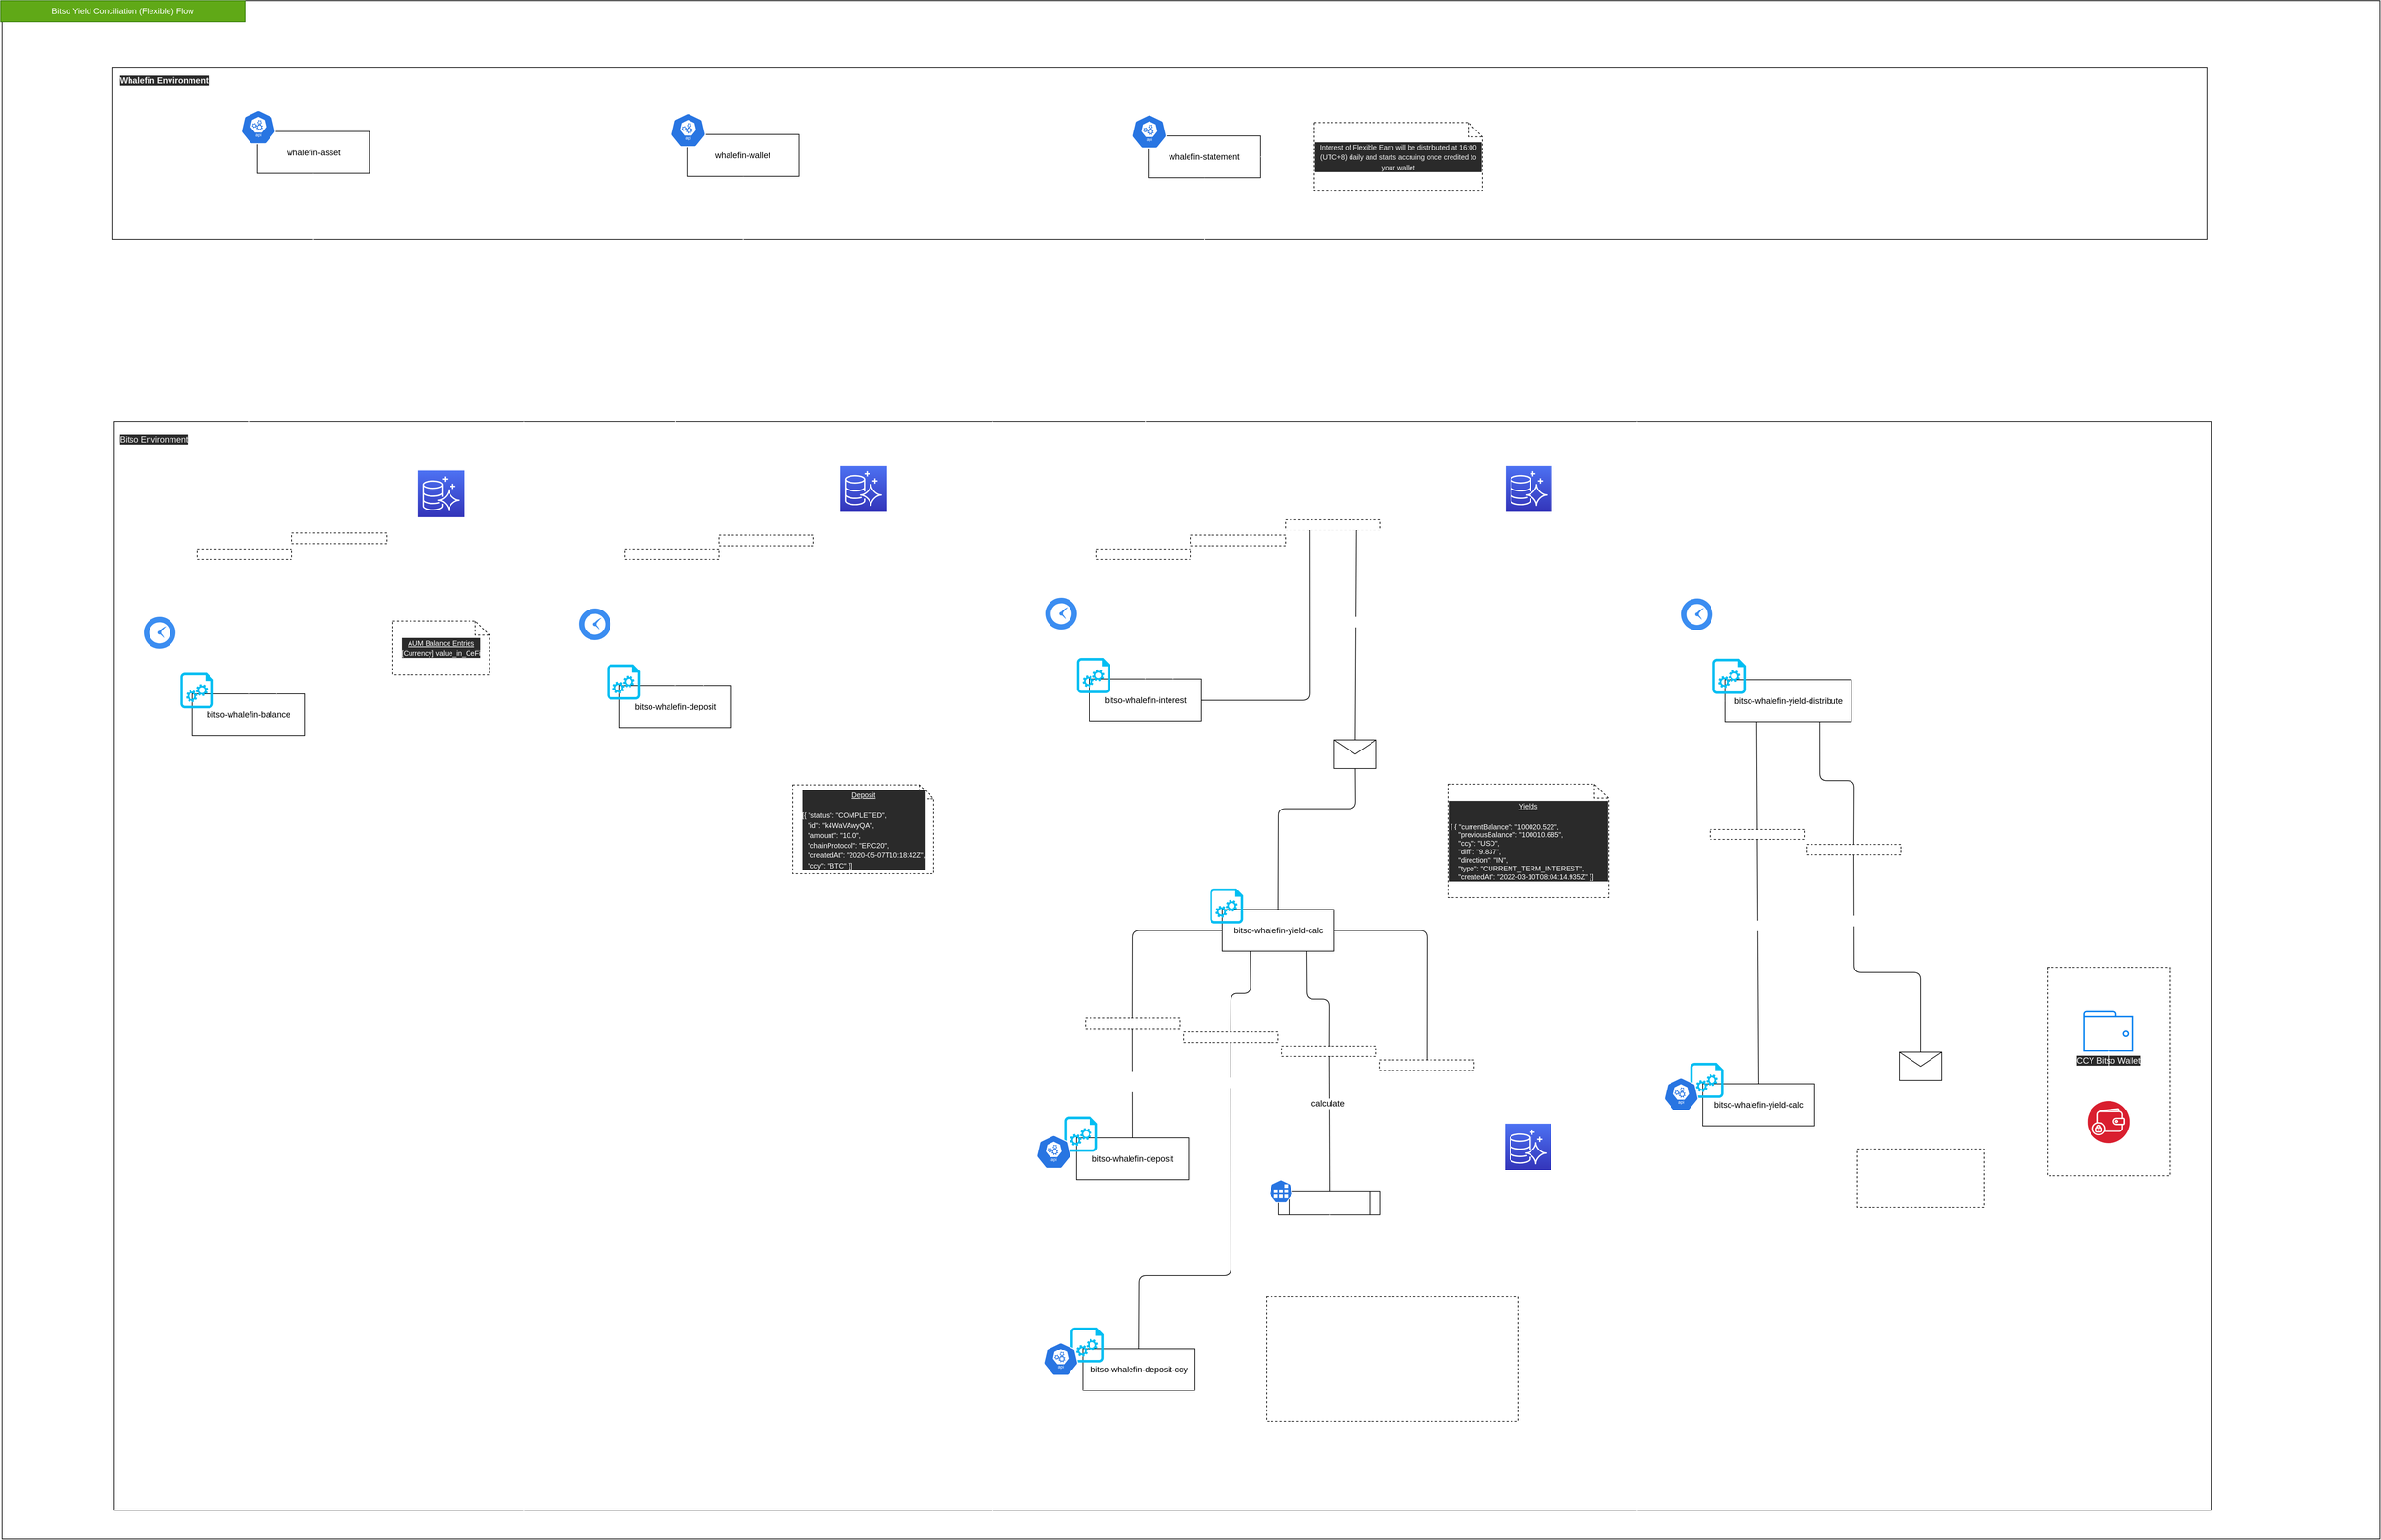 <mxfile>
    <diagram id="4ZWK0EVu7hy37HVAt-Wv" name="Page-1">
        <mxGraphModel dx="4300" dy="3440" grid="0" gridSize="10" guides="1" tooltips="1" connect="1" arrows="1" fold="1" page="1" pageScale="1" pageWidth="850" pageHeight="1100" math="0" shadow="0">
            <root>
                <mxCell id="0"/>
                <mxCell id="1" parent="0"/>
                <mxCell id="111" value="" style="rounded=0;whiteSpace=wrap;html=1;" parent="1" vertex="1">
                    <mxGeometry x="2" width="3396" height="2197" as="geometry"/>
                </mxCell>
                <mxCell id="167" value="" style="rounded=0;whiteSpace=wrap;html=1;" parent="1" vertex="1">
                    <mxGeometry x="162" y="600.98" width="2996" height="1555.02" as="geometry"/>
                </mxCell>
                <mxCell id="309" value="&lt;span style=&quot;font-size: 10px&quot;&gt;&lt;span&gt; &lt;/span&gt;&lt;span&gt; &lt;/span&gt;&lt;span&gt; &lt;/span&gt;&lt;span style=&quot;white-space: pre&quot;&gt; &lt;/span&gt;total_balance = &amp;lt;current_balance&amp;gt;&lt;br&gt;&lt;span&gt; &lt;/span&gt;&lt;span&gt; &lt;/span&gt;&lt;span&gt; &lt;/span&gt;&lt;span style=&quot;white-space: pre&quot;&gt; &lt;/span&gt;total_interest = &amp;lt;diff&amp;gt;&lt;br&gt;&lt;span&gt; &lt;/span&gt;&lt;br&gt;&lt;span&gt; &lt;/span&gt;&lt;span style=&quot;white-space: pre&quot;&gt; &lt;/span&gt;user_pending_iba_fees[]&lt;br&gt;&lt;br&gt;&lt;span&gt; &lt;/span&gt;&lt;span&gt; &lt;/span&gt;&lt;span style=&quot;white-space: pre&quot;&gt; &lt;/span&gt;user_each&lt;br&gt;&lt;br&gt;&lt;span&gt; &lt;/span&gt;&lt;span&gt; &lt;span&gt; &lt;/span&gt;&lt;/span&gt;&lt;span&gt; &lt;/span&gt;&lt;span&gt; &lt;/span&gt;&lt;span style=&quot;white-space: pre&quot;&gt; &lt;span style=&quot;white-space: pre&quot;&gt; &lt;/span&gt;&lt;/span&gt;user_balance =&amp;nbsp;&lt;/span&gt;&lt;span style=&quot;font-size: 10px&quot;&gt;&amp;lt;all_holded_user_deposit_amount&amp;gt;&lt;/span&gt;&lt;span style=&quot;font-size: 10px&quot;&gt;&lt;br&gt;&lt;span&gt; &lt;/span&gt;&lt;span&gt; &lt;span&gt; &lt;/span&gt;&lt;/span&gt;&lt;span&gt; &lt;/span&gt;&lt;span&gt; &lt;/span&gt;&lt;span style=&quot;white-space: pre&quot;&gt; &lt;/span&gt;&lt;span style=&quot;white-space: pre&quot;&gt; &lt;/span&gt;user_interest = (user_balance / total_balance) * diff&lt;br&gt;&lt;span&gt; &lt;/span&gt;&lt;span&gt; &lt;span&gt; &lt;/span&gt;&lt;/span&gt;&lt;span&gt; &lt;span&gt; &lt;/span&gt;&lt;/span&gt;&lt;span style=&quot;white-space: pre&quot;&gt; &lt;/span&gt;&lt;span style=&quot;white-space: pre&quot;&gt; &lt;/span&gt;&lt;b&gt;user_pending_iba_fee&lt;/b&gt;[X] = user_interest&lt;br&gt;&lt;span&gt; &lt;/span&gt;&lt;br&gt;&lt;span&gt; &lt;/span&gt;&lt;span style=&quot;white-space: pre&quot;&gt; &lt;/span&gt;&lt;b&gt;bitso_pending_iba_fee&lt;/b&gt; = total_interest - sum(&amp;nbsp;&lt;/span&gt;&lt;span style=&quot;font-size: 10px&quot;&gt;user_pending_iba_fees )&lt;/span&gt;&lt;span style=&quot;font-size: 10px&quot;&gt;&lt;br&gt;&lt;/span&gt;" style="rounded=0;whiteSpace=wrap;html=1;dashed=1;fontColor=#FFFFFF;align=left;" parent="1" vertex="1">
                    <mxGeometry x="1807.5" y="1851" width="360" height="178" as="geometry"/>
                </mxCell>
                <mxCell id="166" value="" style="rounded=0;whiteSpace=wrap;html=1;" parent="1" vertex="1">
                    <mxGeometry x="160" y="95" width="2991" height="246" as="geometry"/>
                </mxCell>
                <mxCell id="112" value="Bitso Yield Conciliation (Flexible) Flow" style="text;html=1;strokeColor=#2D7600;fillColor=#60a917;align=center;verticalAlign=middle;whiteSpace=wrap;rounded=0;fontColor=#ffffff;" parent="1" vertex="1">
                    <mxGeometry width="349" height="30" as="geometry"/>
                </mxCell>
                <mxCell id="113" value="&lt;span style=&quot;color: rgb(240 , 240 , 240) ; font-family: &amp;#34;helvetica&amp;#34; ; font-size: 12px ; font-style: normal ; letter-spacing: normal ; text-align: center ; text-indent: 0px ; text-transform: none ; word-spacing: 0px ; background-color: rgb(42 , 42 , 42) ; display: inline ; float: none&quot;&gt;&lt;b&gt;Whalefin Environment&lt;/b&gt;&lt;/span&gt;" style="text;whiteSpace=wrap;html=1;" parent="1" vertex="1">
                    <mxGeometry x="167.997" y="100.001" width="137" height="28" as="geometry"/>
                </mxCell>
                <mxCell id="158" value="" style="group" parent="1" vertex="1" connectable="0">
                    <mxGeometry x="349" y="156.75" width="177.5" height="90" as="geometry"/>
                </mxCell>
                <mxCell id="159" value="" style="group" parent="158" vertex="1" connectable="0">
                    <mxGeometry x="-6" width="183.5" height="90" as="geometry"/>
                </mxCell>
                <mxCell id="160" value="whalefin-asset" style="rounded=0;whiteSpace=wrap;html=1;" parent="159" vertex="1">
                    <mxGeometry x="23.5" y="30" width="160" height="60" as="geometry"/>
                </mxCell>
                <mxCell id="161" value="" style="sketch=0;html=1;dashed=0;whitespace=wrap;fillColor=#2875E2;strokeColor=#ffffff;points=[[0.005,0.63,0],[0.1,0.2,0],[0.9,0.2,0],[0.5,0,0],[0.995,0.63,0],[0.72,0.99,0],[0.5,1,0],[0.28,0.99,0]];shape=mxgraph.kubernetes.icon;prIcon=api;shadow=0;fontSize=12;" parent="159" vertex="1">
                    <mxGeometry width="50" height="48" as="geometry"/>
                </mxCell>
                <mxCell id="168" value="&lt;span style=&quot;color: rgb(240 , 240 , 240) ; font-family: &amp;#34;helvetica&amp;#34; ; font-size: 12px ; font-style: normal ; font-weight: 400 ; letter-spacing: normal ; text-align: center ; text-indent: 0px ; text-transform: none ; word-spacing: 0px ; background-color: rgb(42 , 42 , 42) ; display: inline ; float: none&quot;&gt;Bitso Environment&lt;/span&gt;" style="text;whiteSpace=wrap;html=1;" parent="1" vertex="1">
                    <mxGeometry x="167.997" y="612.981" width="137" height="28" as="geometry"/>
                </mxCell>
                <mxCell id="173" style="edgeStyle=none;html=1;entryX=0;entryY=0.5;entryDx=0;entryDy=0;fontColor=#FFFFFF;endArrow=classic;endFill=1;strokeColor=#FFFFFF;" parent="1" source="169" target="171" edge="1">
                    <mxGeometry relative="1" as="geometry">
                        <Array as="points">
                            <mxPoint x="227" y="1020"/>
                        </Array>
                    </mxGeometry>
                </mxCell>
                <mxCell id="169" value="" style="sketch=0;html=1;aspect=fixed;strokeColor=none;shadow=0;align=center;verticalAlign=top;fillColor=#3B8DF1;shape=mxgraph.gcp2.clock" parent="1" vertex="1">
                    <mxGeometry x="204.5" y="880" width="45" height="45" as="geometry"/>
                </mxCell>
                <mxCell id="170" value="" style="group" parent="1" vertex="1" connectable="0">
                    <mxGeometry x="256.5" y="960" width="177.5" height="90" as="geometry"/>
                </mxCell>
                <mxCell id="171" value="bitso-whalefin-balance" style="rounded=0;whiteSpace=wrap;html=1;" parent="170" vertex="1">
                    <mxGeometry x="17.5" y="30" width="160" height="60" as="geometry"/>
                </mxCell>
                <mxCell id="172" value="" style="verticalLabelPosition=bottom;html=1;verticalAlign=top;align=center;strokeColor=none;fillColor=#00BEF2;shape=mxgraph.azure.startup_task;pointerEvents=1;labelBackgroundColor=#2A2A2A;fontColor=#FFFFFF;gradientColor=none;shadow=0;" parent="170" vertex="1">
                    <mxGeometry width="47.5" height="50" as="geometry"/>
                </mxCell>
                <mxCell id="175" style="edgeStyle=none;html=1;entryX=0.5;entryY=1;entryDx=0;entryDy=0;fontColor=#FFFFFF;endArrow=classic;endFill=1;strokeColor=#FFFFFF;" parent="1" source="171" target="160" edge="1">
                    <mxGeometry relative="1" as="geometry">
                        <Array as="points">
                            <mxPoint x="354" y="572"/>
                            <mxPoint x="447" y="572"/>
                        </Array>
                    </mxGeometry>
                </mxCell>
                <mxCell id="176" value="&lt;font style=&quot;font-size: 12px&quot;&gt;get-balances&lt;/font&gt;" style="edgeLabel;html=1;align=center;verticalAlign=middle;resizable=0;points=[];fontColor=#FFFFFF;" parent="175" vertex="1" connectable="0">
                    <mxGeometry x="0.307" y="-4" relative="1" as="geometry">
                        <mxPoint x="-102" y="188" as="offset"/>
                    </mxGeometry>
                </mxCell>
                <mxCell id="212" value="" style="edgeStyle=none;html=1;fontColor=#FFFFFF;endArrow=none;endFill=0;strokeColor=#FFFFFF;dashed=1;" parent="1" source="177" target="211" edge="1">
                    <mxGeometry relative="1" as="geometry"/>
                </mxCell>
                <mxCell id="177" value="&lt;font color=&quot;#ffffff&quot;&gt;whalefin-aum-balances&lt;/font&gt;" style="sketch=0;points=[[0,0,0],[0.25,0,0],[0.5,0,0],[0.75,0,0],[1,0,0],[0,1,0],[0.25,1,0],[0.5,1,0],[0.75,1,0],[1,1,0],[0,0.25,0],[0,0.5,0],[0,0.75,0],[1,0.25,0],[1,0.5,0],[1,0.75,0]];outlineConnect=0;fontColor=#232F3E;gradientColor=#4D72F3;gradientDirection=north;fillColor=#3334B9;strokeColor=#ffffff;dashed=0;verticalLabelPosition=bottom;verticalAlign=top;align=center;html=1;fontSize=12;fontStyle=0;aspect=fixed;shape=mxgraph.aws4.resourceIcon;resIcon=mxgraph.aws4.aurora;" parent="1" vertex="1">
                    <mxGeometry x="596" y="671.48" width="66" height="66" as="geometry"/>
                </mxCell>
                <mxCell id="183" style="edgeStyle=none;html=1;entryX=0;entryY=0.5;entryDx=0;entryDy=0;entryPerimeter=0;fontColor=#FFFFFF;endArrow=classic;endFill=1;strokeColor=#FFFFFF;exitX=0.75;exitY=0;exitDx=0;exitDy=0;" parent="1" source="171" target="177" edge="1">
                    <mxGeometry relative="1" as="geometry">
                        <Array as="points">
                            <mxPoint x="394" y="898"/>
                            <mxPoint x="478" y="898"/>
                            <mxPoint x="478" y="704"/>
                        </Array>
                    </mxGeometry>
                </mxCell>
                <mxCell id="245" value="save-update" style="edgeLabel;html=1;align=center;verticalAlign=middle;resizable=0;points=[];fontColor=#FFFFFF;" parent="183" vertex="1" connectable="0">
                    <mxGeometry x="0.224" y="-3" relative="1" as="geometry">
                        <mxPoint x="-5" y="-49" as="offset"/>
                    </mxGeometry>
                </mxCell>
                <mxCell id="184" value="" style="endArrow=none;dashed=1;html=1;strokeColor=#FFFFFF;" parent="1" edge="1">
                    <mxGeometry width="50" height="50" relative="1" as="geometry">
                        <mxPoint x="747" y="2164" as="sourcePoint"/>
                        <mxPoint x="747" y="19" as="targetPoint"/>
                    </mxGeometry>
                </mxCell>
                <mxCell id="185" style="edgeStyle=none;html=1;entryX=0;entryY=0.5;entryDx=0;entryDy=0;fontColor=#FFFFFF;endArrow=classic;endFill=1;strokeColor=#FFFFFF;" parent="1" source="186" target="188" edge="1">
                    <mxGeometry relative="1" as="geometry">
                        <Array as="points">
                            <mxPoint x="849" y="962"/>
                            <mxPoint x="849" y="1007"/>
                        </Array>
                    </mxGeometry>
                </mxCell>
                <mxCell id="186" value="" style="sketch=0;html=1;aspect=fixed;strokeColor=none;shadow=0;align=center;verticalAlign=top;fillColor=#3B8DF1;shape=mxgraph.gcp2.clock" parent="1" vertex="1">
                    <mxGeometry x="826" y="868" width="45" height="45" as="geometry"/>
                </mxCell>
                <mxCell id="187" value="" style="group" parent="1" vertex="1" connectable="0">
                    <mxGeometry x="866" y="948" width="177.5" height="90" as="geometry"/>
                </mxCell>
                <mxCell id="188" value="bitso-whalefin-deposit" style="rounded=0;whiteSpace=wrap;html=1;" parent="187" vertex="1">
                    <mxGeometry x="17.5" y="30" width="160" height="60" as="geometry"/>
                </mxCell>
                <mxCell id="189" value="" style="verticalLabelPosition=bottom;html=1;verticalAlign=top;align=center;strokeColor=none;fillColor=#00BEF2;shape=mxgraph.azure.startup_task;pointerEvents=1;labelBackgroundColor=#2A2A2A;fontColor=#FFFFFF;gradientColor=none;shadow=0;" parent="187" vertex="1">
                    <mxGeometry width="47.5" height="50" as="geometry"/>
                </mxCell>
                <mxCell id="214" style="edgeStyle=none;html=1;entryX=0.5;entryY=0;entryDx=0;entryDy=0;entryPerimeter=0;dashed=1;fontColor=#FFFFFF;endArrow=none;endFill=0;strokeColor=#FFFFFF;" parent="1" source="190" target="213" edge="1">
                    <mxGeometry relative="1" as="geometry"/>
                </mxCell>
                <mxCell id="190" value="&lt;font color=&quot;#ffffff&quot;&gt;whalefin-deposits&lt;/font&gt;" style="sketch=0;points=[[0,0,0],[0.25,0,0],[0.5,0,0],[0.75,0,0],[1,0,0],[0,1,0],[0.25,1,0],[0.5,1,0],[0.75,1,0],[1,1,0],[0,0.25,0],[0,0.5,0],[0,0.75,0],[1,0.25,0],[1,0.5,0],[1,0.75,0]];outlineConnect=0;fontColor=#232F3E;gradientColor=#4D72F3;gradientDirection=north;fillColor=#3334B9;strokeColor=#ffffff;dashed=0;verticalLabelPosition=bottom;verticalAlign=top;align=center;html=1;fontSize=12;fontStyle=0;aspect=fixed;shape=mxgraph.aws4.resourceIcon;resIcon=mxgraph.aws4.aurora;" parent="1" vertex="1">
                    <mxGeometry x="1199" y="663.98" width="66" height="66" as="geometry"/>
                </mxCell>
                <mxCell id="191" style="edgeStyle=none;html=1;entryX=0;entryY=0.5;entryDx=0;entryDy=0;entryPerimeter=0;fontColor=#FFFFFF;endArrow=classic;endFill=1;strokeColor=#FFFFFF;exitX=0.75;exitY=0;exitDx=0;exitDy=0;" parent="1" source="188" target="190" edge="1">
                    <mxGeometry relative="1" as="geometry">
                        <Array as="points">
                            <mxPoint x="1004" y="855"/>
                            <mxPoint x="1093" y="855"/>
                            <mxPoint x="1093" y="754"/>
                            <mxPoint x="1093" y="697"/>
                        </Array>
                    </mxGeometry>
                </mxCell>
                <mxCell id="244" value="save" style="edgeLabel;html=1;align=center;verticalAlign=middle;resizable=0;points=[];fontColor=#FFFFFF;" parent="191" vertex="1" connectable="0">
                    <mxGeometry x="0.138" y="1" relative="1" as="geometry">
                        <mxPoint x="2" y="-77" as="offset"/>
                    </mxGeometry>
                </mxCell>
                <mxCell id="192" value="" style="group" parent="1" vertex="1" connectable="0">
                    <mxGeometry x="962.75" y="161" width="177.5" height="90" as="geometry"/>
                </mxCell>
                <mxCell id="193" value="" style="group" parent="192" vertex="1" connectable="0">
                    <mxGeometry x="-6" width="183.5" height="90" as="geometry"/>
                </mxCell>
                <mxCell id="194" value="whalefin-wallet" style="rounded=0;whiteSpace=wrap;html=1;" parent="193" vertex="1">
                    <mxGeometry x="23.5" y="30" width="160" height="60" as="geometry"/>
                </mxCell>
                <mxCell id="195" value="" style="sketch=0;html=1;dashed=0;whitespace=wrap;fillColor=#2875E2;strokeColor=#ffffff;points=[[0.005,0.63,0],[0.1,0.2,0],[0.9,0.2,0],[0.5,0,0],[0.995,0.63,0],[0.72,0.99,0],[0.5,1,0],[0.28,0.99,0]];shape=mxgraph.kubernetes.icon;prIcon=api;shadow=0;fontSize=12;" parent="193" vertex="1">
                    <mxGeometry width="50" height="48" as="geometry"/>
                </mxCell>
                <mxCell id="196" style="edgeStyle=none;html=1;entryX=0.5;entryY=1;entryDx=0;entryDy=0;fontColor=#FFFFFF;endArrow=classic;endFill=1;strokeColor=#FFFFFF;startArrow=none;exitX=0.5;exitY=0;exitDx=0;exitDy=0;" parent="1" source="188" target="194" edge="1">
                    <mxGeometry relative="1" as="geometry">
                        <mxPoint x="963.144" y="693.98" as="sourcePoint"/>
                        <Array as="points">
                            <mxPoint x="964" y="566"/>
                            <mxPoint x="1060" y="566"/>
                        </Array>
                    </mxGeometry>
                </mxCell>
                <mxCell id="197" value="get-deposits&lt;br&gt;&amp;lt;createEndTime, createStartTime, ccy&amp;gt;&amp;nbsp;&amp;nbsp;" style="edgeLabel;html=1;align=center;verticalAlign=middle;resizable=0;points=[];fontColor=#FFFFFF;" parent="196" vertex="1" connectable="0">
                    <mxGeometry x="0.277" y="3" relative="1" as="geometry">
                        <mxPoint x="-94" y="164" as="offset"/>
                    </mxGeometry>
                </mxCell>
                <mxCell id="199" style="edgeStyle=none;html=1;entryX=0;entryY=0.5;entryDx=0;entryDy=0;fontColor=#FFFFFF;endArrow=classic;endFill=1;strokeColor=#FFFFFF;" parent="1" source="200" target="202" edge="1">
                    <mxGeometry relative="1" as="geometry">
                        <Array as="points">
                            <mxPoint x="1515" y="951"/>
                            <mxPoint x="1515" y="999"/>
                        </Array>
                    </mxGeometry>
                </mxCell>
                <mxCell id="200" value="" style="sketch=0;html=1;aspect=fixed;strokeColor=none;shadow=0;align=center;verticalAlign=top;fillColor=#3B8DF1;shape=mxgraph.gcp2.clock" parent="1" vertex="1">
                    <mxGeometry x="1492" y="853" width="45" height="45" as="geometry"/>
                </mxCell>
                <mxCell id="201" value="" style="group" parent="1" vertex="1" connectable="0">
                    <mxGeometry x="1537" y="939" width="177.5" height="90" as="geometry"/>
                </mxCell>
                <mxCell id="202" value="bitso-whalefin-interest" style="rounded=0;whiteSpace=wrap;html=1;" parent="201" vertex="1">
                    <mxGeometry x="17.5" y="30" width="160" height="60" as="geometry"/>
                </mxCell>
                <mxCell id="203" value="" style="verticalLabelPosition=bottom;html=1;verticalAlign=top;align=center;strokeColor=none;fillColor=#00BEF2;shape=mxgraph.azure.startup_task;pointerEvents=1;labelBackgroundColor=#2A2A2A;fontColor=#FFFFFF;gradientColor=none;shadow=0;" parent="201" vertex="1">
                    <mxGeometry width="47.5" height="50" as="geometry"/>
                </mxCell>
                <mxCell id="226" style="edgeStyle=none;html=1;entryX=0.5;entryY=0;entryDx=0;entryDy=0;entryPerimeter=0;dashed=1;fontColor=#FFFFFF;startArrow=none;startFill=0;endArrow=none;endFill=0;strokeColor=#FFFFFF;" parent="1" source="204" target="216" edge="1">
                    <mxGeometry relative="1" as="geometry"/>
                </mxCell>
                <mxCell id="204" value="&lt;font color=&quot;#ffffff&quot;&gt;whalefin-interest&lt;/font&gt;" style="sketch=0;points=[[0,0,0],[0.25,0,0],[0.5,0,0],[0.75,0,0],[1,0,0],[0,1,0],[0.25,1,0],[0.5,1,0],[0.75,1,0],[1,1,0],[0,0.25,0],[0,0.5,0],[0,0.75,0],[1,0.25,0],[1,0.5,0],[1,0.75,0]];outlineConnect=0;fontColor=#232F3E;gradientColor=#4D72F3;gradientDirection=north;fillColor=#3334B9;strokeColor=#ffffff;dashed=0;verticalLabelPosition=bottom;verticalAlign=top;align=center;html=1;fontSize=12;fontStyle=0;aspect=fixed;shape=mxgraph.aws4.resourceIcon;resIcon=mxgraph.aws4.aurora;" parent="1" vertex="1">
                    <mxGeometry x="2149.5" y="663.98" width="66" height="66" as="geometry"/>
                </mxCell>
                <mxCell id="205" style="edgeStyle=none;html=1;entryX=0;entryY=0.5;entryDx=0;entryDy=0;entryPerimeter=0;fontColor=#FFFFFF;endArrow=classic;endFill=1;strokeColor=#FFFFFF;exitX=0.75;exitY=0;exitDx=0;exitDy=0;" parent="1" source="202" target="204" edge="1">
                    <mxGeometry relative="1" as="geometry">
                        <Array as="points">
                            <mxPoint x="1675" y="896"/>
                            <mxPoint x="1702" y="896"/>
                            <mxPoint x="1770" y="896"/>
                            <mxPoint x="1770" y="697"/>
                        </Array>
                    </mxGeometry>
                </mxCell>
                <mxCell id="241" value="save" style="edgeLabel;html=1;align=center;verticalAlign=middle;resizable=0;points=[];fontColor=#FFFFFF;" parent="205" vertex="1" connectable="0">
                    <mxGeometry x="-0.669" y="-1" relative="1" as="geometry">
                        <mxPoint x="42" y="-172" as="offset"/>
                    </mxGeometry>
                </mxCell>
                <mxCell id="206" value="" style="group" parent="1" vertex="1" connectable="0">
                    <mxGeometry x="1621.5" y="163" width="177.5" height="90" as="geometry"/>
                </mxCell>
                <mxCell id="207" value="" style="group" parent="206" vertex="1" connectable="0">
                    <mxGeometry x="-6" width="183.5" height="90" as="geometry"/>
                </mxCell>
                <mxCell id="208" value="whalefin-statement" style="rounded=0;whiteSpace=wrap;html=1;" parent="207" vertex="1">
                    <mxGeometry x="23.5" y="30" width="160" height="60" as="geometry"/>
                </mxCell>
                <mxCell id="209" value="" style="sketch=0;html=1;dashed=0;whitespace=wrap;fillColor=#2875E2;strokeColor=#ffffff;points=[[0.005,0.63,0],[0.1,0.2,0],[0.9,0.2,0],[0.5,0,0],[0.995,0.63,0],[0.72,0.99,0],[0.5,1,0],[0.28,0.99,0]];shape=mxgraph.kubernetes.icon;prIcon=api;shadow=0;fontSize=12;" parent="207" vertex="1">
                    <mxGeometry width="50" height="48" as="geometry"/>
                </mxCell>
                <mxCell id="210" style="edgeStyle=none;html=1;entryX=0.5;entryY=1;entryDx=0;entryDy=0;fontColor=#FFFFFF;endArrow=classic;endFill=1;strokeColor=#FFFFFF;exitX=0.5;exitY=0;exitDx=0;exitDy=0;" parent="1" source="202" target="208" edge="1">
                    <mxGeometry relative="1" as="geometry">
                        <Array as="points">
                            <mxPoint x="1635" y="565"/>
                            <mxPoint x="1719" y="565"/>
                        </Array>
                    </mxGeometry>
                </mxCell>
                <mxCell id="215" value="get-statements&lt;br&gt;&amp;lt;createEndTime, createStartTime, ccy&amp;gt;&lt;br&gt;CURRENT_TERM_INTEREST" style="edgeLabel;html=1;align=center;verticalAlign=middle;resizable=0;points=[];fontColor=#FFFFFF;" parent="210" vertex="1" connectable="0">
                    <mxGeometry x="0.422" y="-1" relative="1" as="geometry">
                        <mxPoint x="-85" y="238" as="offset"/>
                    </mxGeometry>
                </mxCell>
                <mxCell id="211" value="&lt;font style=&quot;font-size: 10px&quot;&gt;&lt;u&gt;AUM Balance Entries&lt;/u&gt;&lt;/font&gt;&lt;span style=&quot;font-size: 10px&quot;&gt;&lt;br&gt;[Currency] value_in_CeFi&lt;br&gt;&lt;/span&gt;" style="shape=note;size=20;whiteSpace=wrap;html=1;labelBackgroundColor=#2A2A2A;fontColor=#FFFFFF;dashed=1;" parent="1" vertex="1">
                    <mxGeometry x="560" y="885.98" width="138" height="77" as="geometry"/>
                </mxCell>
                <mxCell id="213" value="&lt;u style=&quot;font-size: 10px&quot;&gt;Deposit&lt;/u&gt;&lt;br&gt;&lt;br&gt;&lt;div style=&quot;text-align: left&quot;&gt;&lt;span style=&quot;font-size: 10px&quot;&gt;[{ &quot;status&quot;: &quot;COMPLETED&quot;, &lt;br&gt;&amp;nbsp; &amp;nbsp;&quot;id&quot;: &quot;k4WaVAwyQA&quot;,&lt;br&gt;&amp;nbsp; &amp;nbsp;&quot;amount&quot;: &quot;10.0&quot;,&lt;br&gt;&amp;nbsp; &amp;nbsp;&quot;chainProtocol&quot;: &quot;ERC20&quot;,&lt;br&gt;&amp;nbsp; &amp;nbsp;&quot;createdAt&quot;: &quot;2020-05-07T10:18:42Z&quot;,&lt;br&gt;&amp;nbsp; &amp;nbsp;&quot;ccy&quot;: &quot;BTC&quot; }]&lt;/span&gt;&lt;/div&gt;" style="shape=note;size=20;whiteSpace=wrap;html=1;labelBackgroundColor=#2A2A2A;fontColor=#FFFFFF;dashed=1;" parent="1" vertex="1">
                    <mxGeometry x="1131.5" y="1120" width="201" height="127" as="geometry"/>
                </mxCell>
                <mxCell id="216" value="&lt;u style=&quot;font-size: 10px&quot;&gt;Yields&lt;br&gt;&lt;/u&gt;&lt;br&gt;&lt;div style=&quot;text-align: left&quot;&gt;&lt;span style=&quot;font-size: 10px&quot;&gt;&amp;nbsp;[&amp;nbsp;&lt;/span&gt;&lt;span style=&quot;font-size: 10px&quot;&gt;{ &quot;currentBalance&quot;: &quot;100020.522&quot;,&lt;/span&gt;&lt;/div&gt;&lt;span style=&quot;font-size: 10px&quot;&gt;&lt;div style=&quot;text-align: left&quot;&gt;&amp;nbsp; &amp;nbsp; &amp;nbsp;&quot;previousBalance&quot;: &quot;100010.685&quot;,&lt;/div&gt;&lt;/span&gt;&lt;span style=&quot;font-size: 10px&quot;&gt;&lt;div style=&quot;text-align: left&quot;&gt;&amp;nbsp; &amp;nbsp; &amp;nbsp;&quot;ccy&quot;: &quot;USD&quot;,&lt;/div&gt;&lt;div style=&quot;text-align: left&quot;&gt;&amp;nbsp; &amp;nbsp; &amp;nbsp;&quot;diff&quot;: &quot;9.837&quot;, &lt;br&gt;&amp;nbsp; &amp;nbsp; &amp;nbsp;&quot;direction&quot;: &quot;IN&quot;,&amp;nbsp; &amp;nbsp; &amp;nbsp; &amp;nbsp; &lt;br&gt;&amp;nbsp; &amp;nbsp; &amp;nbsp;&quot;type&quot;: &quot;CURRENT_TERM_INTEREST&quot;,&amp;nbsp; &amp;nbsp; &amp;nbsp; &amp;nbsp; &amp;nbsp; &amp;nbsp; &amp;nbsp; &amp;nbsp; &amp;nbsp;&quot;createdAt&quot;: &quot;2022-03-10T08:04:14.935Z&quot; }]&lt;/div&gt;&lt;/span&gt;" style="shape=note;size=20;whiteSpace=wrap;html=1;labelBackgroundColor=#2A2A2A;fontColor=#FFFFFF;dashed=1;" parent="1" vertex="1">
                    <mxGeometry x="2067" y="1119" width="229" height="162" as="geometry"/>
                </mxCell>
                <mxCell id="219" value="" style="rounded=0;whiteSpace=wrap;html=1;dashed=1;fontColor=#FFFFFF;align=left;" parent="1" vertex="1">
                    <mxGeometry x="281" y="783" width="135" height="15" as="geometry"/>
                </mxCell>
                <mxCell id="234" value="" style="group" parent="1" vertex="1" connectable="0">
                    <mxGeometry x="1727" y="1268" width="177.5" height="90" as="geometry"/>
                </mxCell>
                <mxCell id="235" value="bitso-whalefin-yield-calc" style="rounded=0;whiteSpace=wrap;html=1;" parent="234" vertex="1">
                    <mxGeometry x="17.5" y="30" width="160" height="60" as="geometry"/>
                </mxCell>
                <mxCell id="236" value="" style="verticalLabelPosition=bottom;html=1;verticalAlign=top;align=center;strokeColor=none;fillColor=#00BEF2;shape=mxgraph.azure.startup_task;pointerEvents=1;labelBackgroundColor=#2A2A2A;fontColor=#FFFFFF;gradientColor=none;shadow=0;" parent="234" vertex="1">
                    <mxGeometry width="47.5" height="50" as="geometry"/>
                </mxCell>
                <mxCell id="378" style="edgeStyle=none;html=1;entryX=0.5;entryY=0;entryDx=0;entryDy=0;fontSize=12;endArrow=none;endFill=0;" edge="1" parent="1" source="239" target="235">
                    <mxGeometry relative="1" as="geometry">
                        <Array as="points">
                            <mxPoint x="1935" y="1154"/>
                            <mxPoint x="1825" y="1154"/>
                        </Array>
                    </mxGeometry>
                </mxCell>
                <mxCell id="239" value="" style="shape=message;html=1;whiteSpace=wrap;html=1;outlineConnect=0;fontColor=#FFFFFF;" parent="1" vertex="1">
                    <mxGeometry x="1904.5" y="1056" width="60" height="40" as="geometry"/>
                </mxCell>
                <mxCell id="261" value="&lt;span style=&quot;color: rgb(240 , 240 , 240)&quot;&gt;&lt;font style=&quot;font-size: 10px&quot;&gt;Interest of Flexible Earn will be distributed at 16:00 (UTC+8) daily and starts accruing once credited to your wallet&lt;/font&gt;&lt;/span&gt;" style="shape=note;size=20;whiteSpace=wrap;html=1;labelBackgroundColor=#2A2A2A;fontColor=#FFFFFF;dashed=1;" parent="1" vertex="1">
                    <mxGeometry x="1876" y="174.25" width="240" height="97.5" as="geometry"/>
                </mxCell>
                <mxCell id="281" style="edgeStyle=none;html=1;entryX=0;entryY=0.5;entryDx=0;entryDy=0;entryPerimeter=0;fontSize=10;fontColor=#FFFFFF;startArrow=none;startFill=0;endArrow=none;endFill=0;strokeColor=#FFFFFF;dashed=1;" parent="1" source="208" target="261" edge="1">
                    <mxGeometry relative="1" as="geometry"/>
                </mxCell>
                <mxCell id="304" value="&lt;font color=&quot;#ffffff&quot;&gt;whalefin-wallet-interest&lt;/font&gt;" style="sketch=0;points=[[0,0,0],[0.25,0,0],[0.5,0,0],[0.75,0,0],[1,0,0],[0,1,0],[0.25,1,0],[0.5,1,0],[0.75,1,0],[1,1,0],[0,0.25,0],[0,0.5,0],[0,0.75,0],[1,0.25,0],[1,0.5,0],[1,0.75,0]];outlineConnect=0;fontColor=#232F3E;gradientColor=#4D72F3;gradientDirection=north;fillColor=#3334B9;strokeColor=#ffffff;dashed=0;verticalLabelPosition=bottom;verticalAlign=top;align=center;html=1;fontSize=12;fontStyle=0;aspect=fixed;shape=mxgraph.aws4.resourceIcon;resIcon=mxgraph.aws4.aurora;" parent="1" vertex="1">
                    <mxGeometry x="2148.5" y="1604" width="66" height="66" as="geometry"/>
                </mxCell>
                <mxCell id="314" value="" style="group" parent="1" vertex="1" connectable="0">
                    <mxGeometry x="1811.5" y="1684" width="158.5" height="50.17" as="geometry"/>
                </mxCell>
                <mxCell id="311" value="calc-owner-interests" style="shape=process;whiteSpace=wrap;html=1;backgroundOutline=1;fontSize=10;fontColor=#FFFFFF;" parent="314" vertex="1">
                    <mxGeometry x="13.5" y="17.17" width="145" height="33" as="geometry"/>
                </mxCell>
                <mxCell id="312" value="" style="sketch=0;html=1;dashed=0;whitespace=wrap;fillColor=#2875E2;strokeColor=#ffffff;points=[[0.005,0.63,0],[0.1,0.2,0],[0.9,0.2,0],[0.5,0,0],[0.995,0.63,0],[0.72,0.99,0],[0.5,1,0],[0.28,0.99,0]];shape=mxgraph.kubernetes.icon;prIcon=job;fontSize=10;fontColor=#FFFFFF;" parent="314" vertex="1">
                    <mxGeometry width="34" height="32.64" as="geometry"/>
                </mxCell>
                <mxCell id="315" style="edgeStyle=none;html=1;entryX=0.25;entryY=0;entryDx=0;entryDy=0;dashed=1;fontSize=10;fontColor=#FFFFFF;startArrow=none;startFill=0;endArrow=none;endFill=0;startSize=6;endSize=6;strokeColor=#FFFFFF;strokeWidth=1;" parent="1" source="311" target="309" edge="1">
                    <mxGeometry relative="1" as="geometry">
                        <Array as="points">
                            <mxPoint x="1898" y="1849"/>
                        </Array>
                    </mxGeometry>
                </mxCell>
                <mxCell id="321" style="edgeStyle=none;html=1;entryX=0;entryY=0.5;entryDx=0;entryDy=0;entryPerimeter=0;fontSize=10;fontColor=#FFFFFF;startArrow=none;startFill=0;endArrow=classic;endFill=1;startSize=6;endSize=6;strokeColor=#FFFFFF;strokeWidth=1;exitX=0.5;exitY=1;exitDx=0;exitDy=0;" parent="1" source="392" target="304" edge="1">
                    <mxGeometry relative="1" as="geometry">
                        <Array as="points">
                            <mxPoint x="2037" y="1637"/>
                            <mxPoint x="2090" y="1637"/>
                        </Array>
                        <mxPoint x="1995.595" y="1699.17" as="sourcePoint"/>
                    </mxGeometry>
                </mxCell>
                <mxCell id="323" value="save" style="edgeLabel;html=1;align=center;verticalAlign=middle;resizable=0;points=[];fontSize=10;fontColor=#FFFFFF;" parent="321" vertex="1" connectable="0">
                    <mxGeometry x="0.187" y="-2" relative="1" as="geometry">
                        <mxPoint x="-34" y="-60" as="offset"/>
                    </mxGeometry>
                </mxCell>
                <mxCell id="350" style="edgeStyle=none;html=1;entryX=0.5;entryY=0;entryDx=0;entryDy=0;fontSize=10;fontColor=#FFFFFF;startArrow=none;startFill=0;endArrow=none;endFill=0;startSize=6;endSize=6;strokeColor=#FFFFFF;strokeWidth=1;dashed=1;" parent="1" source="346" target="349" edge="1">
                    <mxGeometry relative="1" as="geometry"/>
                </mxCell>
                <mxCell id="362" style="edgeStyle=none;html=1;entryX=0.014;entryY=0.475;entryDx=0;entryDy=0;entryPerimeter=0;fontSize=10;fontColor=#FFFFFF;startArrow=none;startFill=0;endArrow=classic;endFill=1;startSize=6;endSize=6;strokeColor=#FFFFFF;strokeWidth=1;" parent="1" source="346" target="357" edge="1">
                    <mxGeometry relative="1" as="geometry"/>
                </mxCell>
                <mxCell id="346" value="" style="shape=message;html=1;whiteSpace=wrap;html=1;outlineConnect=0;fontColor=#FFFFFF;" parent="1" vertex="1">
                    <mxGeometry x="2712" y="1502" width="60" height="40" as="geometry"/>
                </mxCell>
                <mxCell id="349" value="&lt;span style=&quot;font-size: 10px&quot;&gt;&lt;span style=&quot;white-space: pre&quot;&gt; &lt;/span&gt;user_each&lt;/span&gt;&lt;span style=&quot;font-size: 10px&quot;&gt;&lt;br&gt;&lt;span&gt; &lt;/span&gt;&lt;span&gt; &lt;span&gt; &lt;/span&gt;&lt;/span&gt;&lt;span&gt; &lt;span&gt; &lt;/span&gt;&lt;/span&gt;&lt;span style=&quot;white-space: pre&quot;&gt; &lt;/span&gt;&lt;span style=&quot;white-space: pre&quot;&gt; &lt;/span&gt;&lt;b&gt;user_pending_iba_fee&lt;/b&gt;[X]&lt;br&gt;&lt;span&gt; &lt;/span&gt;&lt;br&gt;&lt;span&gt; &lt;/span&gt;&lt;span style=&quot;white-space: pre&quot;&gt; &lt;/span&gt;&lt;b&gt;bitso_pending_iba_fee&lt;/b&gt;&lt;/span&gt;&lt;span style=&quot;font-size: 10px&quot;&gt;&lt;br&gt;&lt;/span&gt;" style="rounded=0;whiteSpace=wrap;html=1;dashed=1;fontColor=#FFFFFF;align=left;" parent="1" vertex="1">
                    <mxGeometry x="2651.5" y="1640" width="181" height="83" as="geometry"/>
                </mxCell>
                <mxCell id="367" value="" style="rounded=0;whiteSpace=wrap;html=1;dashed=1;fontColor=#FFFFFF;align=left;" vertex="1" parent="1">
                    <mxGeometry x="416" y="760.48" width="135" height="15" as="geometry"/>
                </mxCell>
                <mxCell id="368" value="" style="endArrow=none;dashed=1;html=1;strokeColor=#FFFFFF;" edge="1" parent="1">
                    <mxGeometry width="50" height="50" relative="1" as="geometry">
                        <mxPoint x="1417" y="2164" as="sourcePoint"/>
                        <mxPoint x="1417" y="19" as="targetPoint"/>
                    </mxGeometry>
                </mxCell>
                <mxCell id="369" value="" style="rounded=0;whiteSpace=wrap;html=1;dashed=1;fontColor=#FFFFFF;align=left;" vertex="1" parent="1">
                    <mxGeometry x="891" y="783" width="135" height="15" as="geometry"/>
                </mxCell>
                <mxCell id="370" value="" style="rounded=0;whiteSpace=wrap;html=1;dashed=1;fontColor=#FFFFFF;align=left;" vertex="1" parent="1">
                    <mxGeometry x="1026" y="763.48" width="135" height="15" as="geometry"/>
                </mxCell>
                <mxCell id="371" value="" style="endArrow=none;dashed=1;html=1;strokeColor=#FFFFFF;" edge="1" parent="1">
                    <mxGeometry width="50" height="50" relative="1" as="geometry">
                        <mxPoint x="2337" y="2164" as="sourcePoint"/>
                        <mxPoint x="2337" y="19" as="targetPoint"/>
                    </mxGeometry>
                </mxCell>
                <mxCell id="372" value="" style="rounded=0;whiteSpace=wrap;html=1;dashed=1;fontColor=#FFFFFF;align=left;" vertex="1" parent="1">
                    <mxGeometry x="1565" y="783" width="135" height="15" as="geometry"/>
                </mxCell>
                <mxCell id="373" value="" style="rounded=0;whiteSpace=wrap;html=1;dashed=1;fontColor=#FFFFFF;align=left;" vertex="1" parent="1">
                    <mxGeometry x="1700" y="763.48" width="135" height="15" as="geometry"/>
                </mxCell>
                <mxCell id="377" style="edgeStyle=none;html=1;fontSize=12;endArrow=none;endFill=0;exitX=0.75;exitY=1;exitDx=0;exitDy=0;entryX=0.5;entryY=0;entryDx=0;entryDy=0;" edge="1" parent="1" source="374" target="239">
                    <mxGeometry relative="1" as="geometry">
                        <mxPoint x="1936" y="1056" as="targetPoint"/>
                    </mxGeometry>
                </mxCell>
                <mxCell id="382" value="&lt;span style=&quot;color: rgb(255 , 255 , 255) ; font-family: &amp;#34;helvetica&amp;#34; ; font-size: 11px&quot;&gt;invoke-yield-distribution&lt;/span&gt;" style="edgeLabel;html=1;align=center;verticalAlign=middle;resizable=0;points=[];fontSize=12;" vertex="1" connectable="0" parent="377">
                    <mxGeometry x="-0.235" y="1" relative="1" as="geometry">
                        <mxPoint y="16" as="offset"/>
                    </mxGeometry>
                </mxCell>
                <mxCell id="374" value="" style="rounded=0;whiteSpace=wrap;html=1;dashed=1;fontColor=#FFFFFF;align=left;" vertex="1" parent="1">
                    <mxGeometry x="1835" y="740.98" width="135" height="15" as="geometry"/>
                </mxCell>
                <mxCell id="376" style="edgeStyle=none;html=1;entryX=0.25;entryY=1;entryDx=0;entryDy=0;fontSize=12;exitX=1;exitY=0.5;exitDx=0;exitDy=0;endArrow=none;endFill=0;" edge="1" parent="1" source="202" target="374">
                    <mxGeometry relative="1" as="geometry">
                        <Array as="points">
                            <mxPoint x="1869" y="999"/>
                        </Array>
                    </mxGeometry>
                </mxCell>
                <mxCell id="385" style="edgeStyle=none;html=1;fontSize=12;endArrow=none;endFill=0;" edge="1" parent="1" source="383">
                    <mxGeometry relative="1" as="geometry">
                        <mxPoint x="1617" y="1643" as="targetPoint"/>
                    </mxGeometry>
                </mxCell>
                <mxCell id="387" value="&lt;span style=&quot;color: rgb(255 , 255 , 255) ; font-size: 11px&quot;&gt;get-deposits&lt;/span&gt;&lt;br style=&quot;color: rgb(255 , 255 , 255) ; font-size: 11px&quot;&gt;&lt;span style=&quot;color: rgb(255 , 255 , 255) ; font-size: 11px&quot;&gt;COMPLETED&lt;/span&gt;" style="edgeLabel;html=1;align=center;verticalAlign=middle;resizable=0;points=[];fontSize=12;" vertex="1" connectable="0" parent="385">
                    <mxGeometry x="-0.476" relative="1" as="geometry">
                        <mxPoint y="30" as="offset"/>
                    </mxGeometry>
                </mxCell>
                <mxCell id="383" value="" style="rounded=0;whiteSpace=wrap;html=1;dashed=1;fontColor=#FFFFFF;align=left;" vertex="1" parent="1">
                    <mxGeometry x="1549.25" y="1453" width="135" height="15" as="geometry"/>
                </mxCell>
                <mxCell id="384" style="edgeStyle=none;html=1;entryX=0.5;entryY=0;entryDx=0;entryDy=0;fontSize=12;endArrow=none;endFill=0;exitX=0;exitY=0.5;exitDx=0;exitDy=0;" edge="1" parent="1" source="235" target="383">
                    <mxGeometry relative="1" as="geometry">
                        <Array as="points">
                            <mxPoint x="1617" y="1328"/>
                        </Array>
                    </mxGeometry>
                </mxCell>
                <mxCell id="388" value="" style="group" vertex="1" connectable="0" parent="1">
                    <mxGeometry x="1479" y="1594" width="217.5" height="90" as="geometry"/>
                </mxCell>
                <mxCell id="289" value="" style="group" parent="388" vertex="1" connectable="0">
                    <mxGeometry x="40" width="177.5" height="90" as="geometry"/>
                </mxCell>
                <mxCell id="290" value="bitso-whalefin-deposit" style="rounded=0;whiteSpace=wrap;html=1;" parent="289" vertex="1">
                    <mxGeometry x="17.5" y="30" width="160" height="60" as="geometry"/>
                </mxCell>
                <mxCell id="291" value="" style="verticalLabelPosition=bottom;html=1;verticalAlign=top;align=center;strokeColor=none;fillColor=#00BEF2;shape=mxgraph.azure.startup_task;pointerEvents=1;labelBackgroundColor=#2A2A2A;fontColor=#FFFFFF;gradientColor=none;shadow=0;" parent="289" vertex="1">
                    <mxGeometry width="47.5" height="50" as="geometry"/>
                </mxCell>
                <mxCell id="338" value="" style="sketch=0;html=1;dashed=0;whitespace=wrap;fillColor=#2875E2;strokeColor=#ffffff;points=[[0.005,0.63,0],[0.1,0.2,0],[0.9,0.2,0],[0.5,0,0],[0.995,0.63,0],[0.72,0.99,0],[0.5,1,0],[0.28,0.99,0]];shape=mxgraph.kubernetes.icon;prIcon=api;fontSize=10;fontColor=#FFFFFF;" parent="388" vertex="1">
                    <mxGeometry y="26" width="50" height="48" as="geometry"/>
                </mxCell>
                <mxCell id="389" value="" style="group" vertex="1" connectable="0" parent="1">
                    <mxGeometry x="1489" y="1895" width="216.5" height="90" as="geometry"/>
                </mxCell>
                <mxCell id="292" value="" style="group" parent="389" vertex="1" connectable="0">
                    <mxGeometry x="39" width="177.5" height="90" as="geometry"/>
                </mxCell>
                <mxCell id="293" value="bitso-whalefin-deposit-ccy" style="rounded=0;whiteSpace=wrap;html=1;" parent="292" vertex="1">
                    <mxGeometry x="17.5" y="30" width="160" height="60" as="geometry"/>
                </mxCell>
                <mxCell id="294" value="" style="verticalLabelPosition=bottom;html=1;verticalAlign=top;align=center;strokeColor=none;fillColor=#00BEF2;shape=mxgraph.azure.startup_task;pointerEvents=1;labelBackgroundColor=#2A2A2A;fontColor=#FFFFFF;gradientColor=none;shadow=0;" parent="292" vertex="1">
                    <mxGeometry width="47.5" height="50" as="geometry"/>
                </mxCell>
                <mxCell id="339" value="" style="sketch=0;html=1;dashed=0;whitespace=wrap;fillColor=#2875E2;strokeColor=#ffffff;points=[[0.005,0.63,0],[0.1,0.2,0],[0.9,0.2,0],[0.5,0,0],[0.995,0.63,0],[0.72,0.99,0],[0.5,1,0],[0.28,0.99,0]];shape=mxgraph.kubernetes.icon;prIcon=api;fontSize=10;fontColor=#FFFFFF;" parent="389" vertex="1">
                    <mxGeometry y="21" width="50" height="48" as="geometry"/>
                </mxCell>
                <mxCell id="394" style="edgeStyle=none;html=1;entryX=0.5;entryY=0;entryDx=0;entryDy=0;fontSize=12;endArrow=none;endFill=0;" edge="1" parent="1" source="390" target="293">
                    <mxGeometry relative="1" as="geometry">
                        <Array as="points">
                            <mxPoint x="1757" y="1821"/>
                            <mxPoint x="1626" y="1821"/>
                        </Array>
                    </mxGeometry>
                </mxCell>
                <mxCell id="395" value="&lt;span style=&quot;color: rgba(0 , 0 , 0 , 0) ; font-family: monospace ; font-size: 0px&quot;&gt;%3CmxGraphModel%3E%3Croot%3E%3CmxCell%20id%3D%220%22%2F%3E%3CmxCell%20id%3D%221%22%20parent%3D%220%22%2F%3E%3CmxCell%20id%3D%222%22%20value%3D%22get-related-deposits%22%20style%3D%22edgeLabel%3Bhtml%3D1%3Balign%3Dcenter%3BverticalAlign%3Dmiddle%3Bresizable%3D0%3Bpoints%3D%5B%5D%3BfontColor%3D%23FFFFFF%3B%22%20vertex%3D%221%22%20connectable%3D%220%22%20parent%3D%221%22%3E%3CmxGeometry%20x%3D%221811%22%20y%3D%221701.5%22%20as%3D%22geometry%22%2F%3E%3C%2FmxCell%3E%3C%2Froot%3E%3C%2FmxGraphModel%3&lt;/span&gt;&lt;span style=&quot;color: rgba(0 , 0 , 0 , 0) ; font-family: monospace ; font-size: 0px&quot;&gt;%3CmxGraphModel%3E%3Croot%3E%3CmxCell%20id%3D%220%22%2F%3E%3CmxCell%20id%3D%221%22%20parent%3D%220%22%2F%3E%3CmxCell%20id%3D%222%22%20value%3D%22get-related-deposits%22%20style%3D%22edgeLabel%3Bhtml%3D1%3Balign%3Dcenter%3BverticalAlign%3Dmiddle%3Bresizable%3D0%3Bpoints%3D%5B%5D%3BfontColor%3D%23FFFFFF%3B%22%20vertex%3D%221%22%20connectable%3D%220%22%20parent%3D%221%22%3E%3CmxGeometry%20x%3D%221811%22%20y%3D%221701.5%22%20as%3D%22geometry%22%2F%3E%3C%2FmxCell%3E%3C%2Froot%3E%3C%2FmxGraphModel%3E&lt;/span&gt;" style="edgeLabel;html=1;align=center;verticalAlign=middle;resizable=0;points=[];fontSize=12;" vertex="1" connectable="0" parent="394">
                    <mxGeometry x="-0.561" relative="1" as="geometry">
                        <mxPoint as="offset"/>
                    </mxGeometry>
                </mxCell>
                <mxCell id="396" value="&lt;span style=&quot;color: rgb(255 , 255 , 255) ; font-size: 11px&quot;&gt;get-related-deposits&lt;/span&gt;" style="edgeLabel;html=1;align=center;verticalAlign=middle;resizable=0;points=[];fontSize=12;" vertex="1" connectable="0" parent="394">
                    <mxGeometry x="-0.636" relative="1" as="geometry">
                        <mxPoint y="-47" as="offset"/>
                    </mxGeometry>
                </mxCell>
                <mxCell id="390" value="" style="rounded=0;whiteSpace=wrap;html=1;dashed=1;fontColor=#FFFFFF;align=left;" vertex="1" parent="1">
                    <mxGeometry x="1689.25" y="1473" width="135" height="15" as="geometry"/>
                </mxCell>
                <mxCell id="398" style="edgeStyle=none;html=1;entryX=0.5;entryY=0;entryDx=0;entryDy=0;fontSize=12;endArrow=none;endFill=0;" edge="1" parent="1" source="391" target="311">
                    <mxGeometry relative="1" as="geometry"/>
                </mxCell>
                <mxCell id="399" value="calculate" style="edgeLabel;html=1;align=center;verticalAlign=middle;resizable=0;points=[];fontSize=12;" vertex="1" connectable="0" parent="398">
                    <mxGeometry x="-0.207" y="-2" relative="1" as="geometry">
                        <mxPoint y="-10" as="offset"/>
                    </mxGeometry>
                </mxCell>
                <mxCell id="391" value="" style="rounded=0;whiteSpace=wrap;html=1;dashed=1;fontColor=#FFFFFF;align=left;" vertex="1" parent="1">
                    <mxGeometry x="1829.25" y="1493" width="135" height="15" as="geometry"/>
                </mxCell>
                <mxCell id="392" value="" style="rounded=0;whiteSpace=wrap;html=1;dashed=1;fontColor=#FFFFFF;align=left;" vertex="1" parent="1">
                    <mxGeometry x="1969.25" y="1513" width="135" height="15" as="geometry"/>
                </mxCell>
                <mxCell id="393" style="edgeStyle=none;html=1;entryX=0.5;entryY=0;entryDx=0;entryDy=0;fontSize=12;endArrow=none;endFill=0;exitX=0.25;exitY=1;exitDx=0;exitDy=0;" edge="1" parent="1" source="235" target="390">
                    <mxGeometry relative="1" as="geometry">
                        <Array as="points">
                            <mxPoint x="1785" y="1418"/>
                            <mxPoint x="1757" y="1418"/>
                        </Array>
                    </mxGeometry>
                </mxCell>
                <mxCell id="397" style="edgeStyle=none;html=1;entryX=0.5;entryY=0;entryDx=0;entryDy=0;fontSize=12;endArrow=none;endFill=0;exitX=0.75;exitY=1;exitDx=0;exitDy=0;" edge="1" parent="1" source="235" target="391">
                    <mxGeometry relative="1" as="geometry">
                        <Array as="points">
                            <mxPoint x="1865" y="1426"/>
                            <mxPoint x="1897" y="1426"/>
                        </Array>
                    </mxGeometry>
                </mxCell>
                <mxCell id="400" style="edgeStyle=none;html=1;entryX=0.5;entryY=0;entryDx=0;entryDy=0;fontSize=12;endArrow=none;endFill=0;" edge="1" parent="1" source="235" target="392">
                    <mxGeometry relative="1" as="geometry">
                        <Array as="points">
                            <mxPoint x="2037" y="1328"/>
                        </Array>
                    </mxGeometry>
                </mxCell>
                <mxCell id="401" value="" style="group" vertex="1" connectable="0" parent="1">
                    <mxGeometry x="2400" y="854" width="243" height="176" as="geometry"/>
                </mxCell>
                <mxCell id="328" value="" style="sketch=0;html=1;aspect=fixed;strokeColor=none;shadow=0;align=center;verticalAlign=top;fillColor=#3B8DF1;shape=mxgraph.gcp2.clock" parent="401" vertex="1">
                    <mxGeometry width="45" height="45" as="geometry"/>
                </mxCell>
                <mxCell id="329" value="" style="group" parent="401" vertex="1" connectable="0">
                    <mxGeometry x="45" y="86" width="198" height="90" as="geometry"/>
                </mxCell>
                <mxCell id="330" value="bitso-whalefin-yield-distribute" style="rounded=0;whiteSpace=wrap;html=1;" parent="329" vertex="1">
                    <mxGeometry x="17.5" y="30" width="180.5" height="60" as="geometry"/>
                </mxCell>
                <mxCell id="331" value="" style="verticalLabelPosition=bottom;html=1;verticalAlign=top;align=center;strokeColor=none;fillColor=#00BEF2;shape=mxgraph.azure.startup_task;pointerEvents=1;labelBackgroundColor=#2A2A2A;fontColor=#FFFFFF;gradientColor=none;shadow=0;" parent="329" vertex="1">
                    <mxGeometry width="47.5" height="50" as="geometry"/>
                </mxCell>
                <mxCell id="327" style="edgeStyle=none;html=1;entryX=0;entryY=0.5;entryDx=0;entryDy=0;fontColor=#FFFFFF;endArrow=classic;endFill=1;strokeColor=#FFFFFF;" parent="401" source="328" target="330" edge="1">
                    <mxGeometry relative="1" as="geometry">
                        <Array as="points">
                            <mxPoint x="23" y="98"/>
                            <mxPoint x="23" y="146"/>
                        </Array>
                    </mxGeometry>
                </mxCell>
                <mxCell id="402" value="" style="group" vertex="1" connectable="0" parent="1">
                    <mxGeometry x="2375" y="1517" width="215.5" height="90" as="geometry"/>
                </mxCell>
                <mxCell id="332" value="" style="group" parent="402" vertex="1" connectable="0">
                    <mxGeometry x="38" width="177.5" height="90" as="geometry"/>
                </mxCell>
                <mxCell id="333" value="bitso-whalefin-yield-calc" style="rounded=0;whiteSpace=wrap;html=1;" parent="332" vertex="1">
                    <mxGeometry x="17.5" y="30" width="160" height="60" as="geometry"/>
                </mxCell>
                <mxCell id="334" value="" style="verticalLabelPosition=bottom;html=1;verticalAlign=top;align=center;strokeColor=none;fillColor=#00BEF2;shape=mxgraph.azure.startup_task;pointerEvents=1;labelBackgroundColor=#2A2A2A;fontColor=#FFFFFF;gradientColor=none;shadow=0;" parent="332" vertex="1">
                    <mxGeometry width="47.5" height="50" as="geometry"/>
                </mxCell>
                <mxCell id="340" value="" style="sketch=0;html=1;dashed=0;whitespace=wrap;fillColor=#2875E2;strokeColor=#ffffff;points=[[0.005,0.63,0],[0.1,0.2,0],[0.9,0.2,0],[0.5,0,0],[0.995,0.63,0],[0.72,0.99,0],[0.5,1,0],[0.28,0.99,0]];shape=mxgraph.kubernetes.icon;prIcon=api;fontSize=10;fontColor=#FFFFFF;" parent="402" vertex="1">
                    <mxGeometry y="21" width="50" height="48" as="geometry"/>
                </mxCell>
                <mxCell id="406" style="edgeStyle=none;html=1;entryX=0.5;entryY=0;entryDx=0;entryDy=0;fontSize=12;endArrow=none;endFill=0;" edge="1" parent="1" source="403" target="333">
                    <mxGeometry relative="1" as="geometry"/>
                </mxCell>
                <mxCell id="407" value="&lt;span style=&quot;color: rgb(255 , 255 , 255) ; font-size: 10px&quot;&gt;get-whalefin-yields&lt;/span&gt;" style="edgeLabel;html=1;align=center;verticalAlign=middle;resizable=0;points=[];fontSize=12;" vertex="1" connectable="0" parent="406">
                    <mxGeometry x="0.327" y="-1" relative="1" as="geometry">
                        <mxPoint x="-4" y="-109" as="offset"/>
                    </mxGeometry>
                </mxCell>
                <mxCell id="403" value="" style="rounded=0;whiteSpace=wrap;html=1;dashed=1;fontColor=#FFFFFF;align=left;" vertex="1" parent="1">
                    <mxGeometry x="2441" y="1183" width="135" height="15" as="geometry"/>
                </mxCell>
                <mxCell id="404" style="edgeStyle=none;html=1;entryX=0.5;entryY=0;entryDx=0;entryDy=0;fontSize=12;endArrow=none;endFill=0;exitX=0.25;exitY=1;exitDx=0;exitDy=0;" edge="1" parent="1" source="330" target="403">
                    <mxGeometry relative="1" as="geometry"/>
                </mxCell>
                <mxCell id="410" style="edgeStyle=none;html=1;entryX=0.5;entryY=0;entryDx=0;entryDy=0;fontSize=12;endArrow=none;endFill=0;" edge="1" parent="1" source="408" target="346">
                    <mxGeometry relative="1" as="geometry">
                        <Array as="points">
                            <mxPoint x="2647" y="1388"/>
                            <mxPoint x="2742" y="1388"/>
                        </Array>
                    </mxGeometry>
                </mxCell>
                <mxCell id="411" value="&lt;span style=&quot;color: rgb(255 , 255 , 255) ; font-size: 10px&quot;&gt;invoke-wallet-distribution&lt;/span&gt;" style="edgeLabel;html=1;align=center;verticalAlign=middle;resizable=0;points=[];fontSize=12;" vertex="1" connectable="0" parent="410">
                    <mxGeometry x="-0.18" y="-2" relative="1" as="geometry">
                        <mxPoint x="1" y="-61" as="offset"/>
                    </mxGeometry>
                </mxCell>
                <mxCell id="408" value="" style="rounded=0;whiteSpace=wrap;html=1;dashed=1;fontColor=#FFFFFF;align=left;" vertex="1" parent="1">
                    <mxGeometry x="2579" y="1205" width="135" height="15" as="geometry"/>
                </mxCell>
                <mxCell id="409" style="edgeStyle=none;html=1;entryX=0.5;entryY=0;entryDx=0;entryDy=0;fontSize=12;endArrow=none;endFill=0;exitX=0.75;exitY=1;exitDx=0;exitDy=0;" edge="1" parent="1" source="330" target="408">
                    <mxGeometry relative="1" as="geometry">
                        <Array as="points">
                            <mxPoint x="2598" y="1114"/>
                            <mxPoint x="2647" y="1114"/>
                        </Array>
                    </mxGeometry>
                </mxCell>
                <mxCell id="414" value="" style="group" vertex="1" connectable="0" parent="1">
                    <mxGeometry x="2923" y="1380.5" width="174.5" height="298" as="geometry"/>
                </mxCell>
                <mxCell id="357" value="" style="html=1;points=[];perimeter=orthogonalPerimeter;shadow=0;dashed=1;fontSize=10;gradientColor=none;" parent="414" vertex="1">
                    <mxGeometry width="174.5" height="298" as="geometry"/>
                </mxCell>
                <mxCell id="358" value="&lt;font&gt;CCY User #X Wallet&amp;nbsp;&lt;/font&gt;" style="aspect=fixed;perimeter=ellipsePerimeter;html=1;align=center;shadow=0;dashed=0;fontColor=#FFFFFF;labelBackgroundColor=#ffffff;fontSize=12;spacingTop=3;image;image=img/lib/ibm/blockchain/wallet.svg;" parent="414" vertex="1">
                    <mxGeometry x="57.25" y="191" width="60" height="60" as="geometry"/>
                </mxCell>
                <mxCell id="359" value="&lt;span style=&quot;background-color: rgb(42 , 42 , 42)&quot;&gt;CCY Bitso Wallet&lt;/span&gt;" style="html=1;verticalLabelPosition=bottom;align=center;labelBackgroundColor=#ffffff;verticalAlign=top;strokeWidth=2;strokeColor=#0080F0;shadow=0;dashed=0;shape=mxgraph.ios7.icons.wallet;fontColor=#FFFFFF;" parent="414" vertex="1">
                    <mxGeometry x="52.25" y="63.67" width="70" height="56" as="geometry"/>
                </mxCell>
                <mxCell id="360" style="edgeStyle=none;html=1;fontColor=#FFFFFF;endArrow=none;endFill=0;strokeColor=#FFFFFF;startArrow=classic;startFill=1;" parent="414" source="358" target="359" edge="1">
                    <mxGeometry relative="1" as="geometry"/>
                </mxCell>
                <mxCell id="361" value="&amp;lt;DoBitsoThings&amp;gt;" style="edgeLabel;html=1;align=center;verticalAlign=middle;resizable=0;points=[];fontColor=#FFFFFF;" parent="414" vertex="1" connectable="0">
                    <mxGeometry x="88.25" y="27.435" as="geometry"/>
                </mxCell>
            </root>
        </mxGraphModel>
    </diagram>
</mxfile>